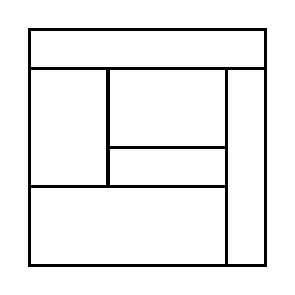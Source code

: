 \begin{tikzpicture}[very thick, scale=.5]
    \draw (0,5) rectangle (6,6);
    \draw (0,2) rectangle (2,5);
    \draw (2,3) rectangle (5,5);
    \draw (2,2) rectangle (5,3);
    \draw (0,0) rectangle (5,2);
    \draw (5,0) rectangle (6,5);
\end{tikzpicture}

